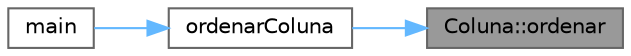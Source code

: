 digraph "Coluna::ordenar"
{
 // INTERACTIVE_SVG=YES
 // LATEX_PDF_SIZE
  bgcolor="transparent";
  edge [fontname=Helvetica,fontsize=10,labelfontname=Helvetica,labelfontsize=10];
  node [fontname=Helvetica,fontsize=10,shape=box,height=0.2,width=0.4];
  rankdir="RL";
  Node1 [id="Node000001",label="Coluna::ordenar",height=0.2,width=0.4,color="gray40", fillcolor="grey60", style="filled", fontcolor="black",tooltip="Ordena as tarefas da coluna por prioridade."];
  Node1 -> Node2 [id="edge1_Node000001_Node000002",dir="back",color="steelblue1",style="solid",tooltip=" "];
  Node2 [id="Node000002",label="ordenarColuna",height=0.2,width=0.4,color="grey40", fillcolor="white", style="filled",URL="$df/d0a/main_8cpp.html#ac91dd762f55fe21f3a2226d59abff942",tooltip="Ordena as tarefas por prioridade usando o algoritmo Bubble Sort."];
  Node2 -> Node3 [id="edge2_Node000002_Node000003",dir="back",color="steelblue1",style="solid",tooltip=" "];
  Node3 [id="Node000003",label="main",height=0.2,width=0.4,color="grey40", fillcolor="white", style="filled",URL="$df/d0a/main_8cpp.html#ae66f6b31b5ad750f1fe042a706a4e3d4",tooltip=" "];
}
